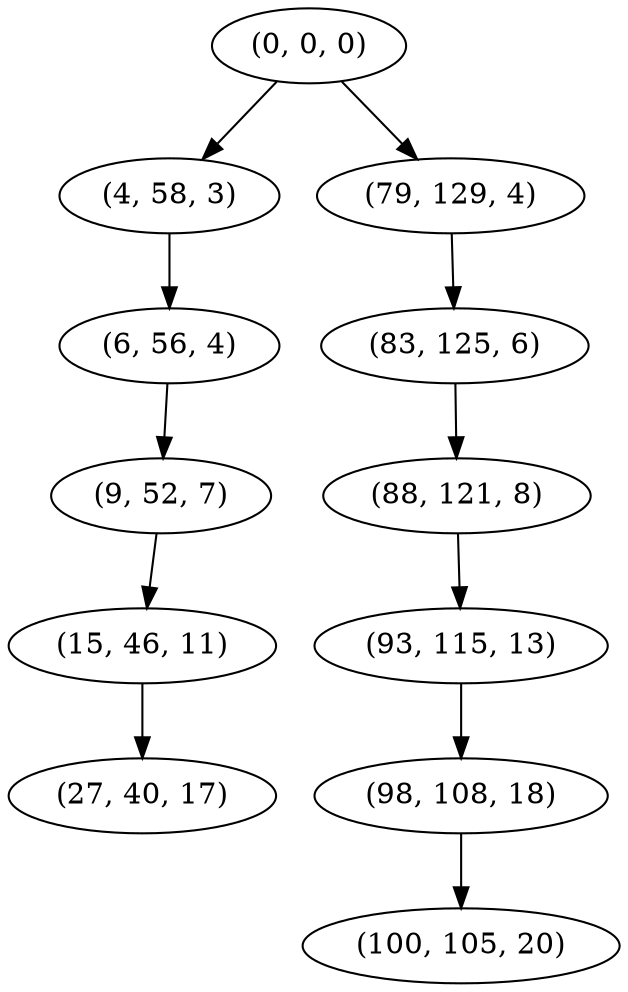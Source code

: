 digraph tree {
    "(0, 0, 0)";
    "(4, 58, 3)";
    "(6, 56, 4)";
    "(9, 52, 7)";
    "(15, 46, 11)";
    "(27, 40, 17)";
    "(79, 129, 4)";
    "(83, 125, 6)";
    "(88, 121, 8)";
    "(93, 115, 13)";
    "(98, 108, 18)";
    "(100, 105, 20)";
    "(0, 0, 0)" -> "(4, 58, 3)";
    "(0, 0, 0)" -> "(79, 129, 4)";
    "(4, 58, 3)" -> "(6, 56, 4)";
    "(6, 56, 4)" -> "(9, 52, 7)";
    "(9, 52, 7)" -> "(15, 46, 11)";
    "(15, 46, 11)" -> "(27, 40, 17)";
    "(79, 129, 4)" -> "(83, 125, 6)";
    "(83, 125, 6)" -> "(88, 121, 8)";
    "(88, 121, 8)" -> "(93, 115, 13)";
    "(93, 115, 13)" -> "(98, 108, 18)";
    "(98, 108, 18)" -> "(100, 105, 20)";
}
